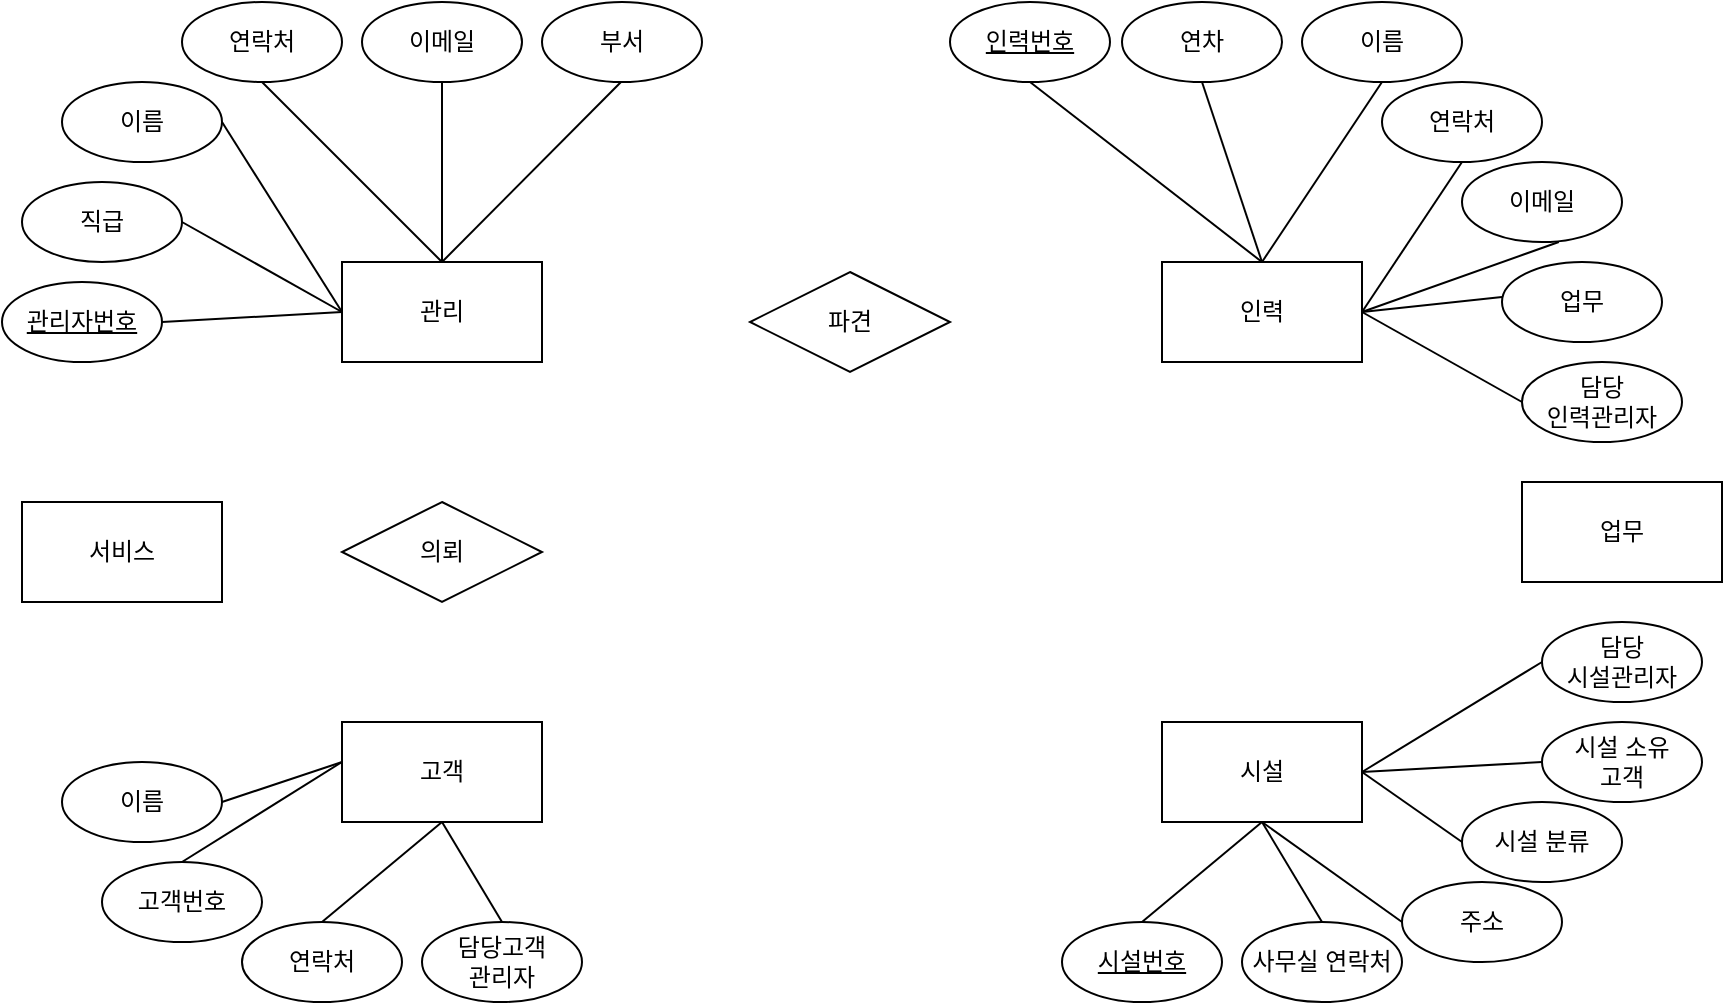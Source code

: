 <mxfile version="13.7.7" type="github">
  <diagram id="VaJ7-ko4y-uZnoXssvZx" name="Page-1">
    <mxGraphModel dx="1221" dy="682" grid="1" gridSize="10" guides="1" tooltips="1" connect="1" arrows="1" fold="1" page="1" pageScale="1" pageWidth="1169" pageHeight="1654" math="0" shadow="0">
      <root>
        <mxCell id="0" />
        <mxCell id="1" parent="0" />
        <mxCell id="TSpwij709v6648APm9oL-2" value="관리" style="rounded=0;whiteSpace=wrap;html=1;" vertex="1" parent="1">
          <mxGeometry x="310" y="280" width="100" height="50" as="geometry" />
        </mxCell>
        <mxCell id="TSpwij709v6648APm9oL-3" value="인력" style="rounded=0;whiteSpace=wrap;html=1;" vertex="1" parent="1">
          <mxGeometry x="720" y="280" width="100" height="50" as="geometry" />
        </mxCell>
        <mxCell id="TSpwij709v6648APm9oL-4" value="고객" style="rounded=0;whiteSpace=wrap;html=1;" vertex="1" parent="1">
          <mxGeometry x="310" y="510" width="100" height="50" as="geometry" />
        </mxCell>
        <mxCell id="TSpwij709v6648APm9oL-5" value="시설" style="rounded=0;whiteSpace=wrap;html=1;" vertex="1" parent="1">
          <mxGeometry x="720" y="510" width="100" height="50" as="geometry" />
        </mxCell>
        <mxCell id="TSpwij709v6648APm9oL-6" value="파견" style="rhombus;whiteSpace=wrap;html=1;" vertex="1" parent="1">
          <mxGeometry x="514" y="285" width="100" height="50" as="geometry" />
        </mxCell>
        <mxCell id="TSpwij709v6648APm9oL-7" value="서비스" style="rounded=0;whiteSpace=wrap;html=1;" vertex="1" parent="1">
          <mxGeometry x="150" y="400" width="100" height="50" as="geometry" />
        </mxCell>
        <mxCell id="TSpwij709v6648APm9oL-8" value="의뢰" style="rhombus;whiteSpace=wrap;html=1;" vertex="1" parent="1">
          <mxGeometry x="310" y="400" width="100" height="50" as="geometry" />
        </mxCell>
        <mxCell id="TSpwij709v6648APm9oL-10" value="&lt;u&gt;관리자번호&lt;/u&gt;" style="ellipse;whiteSpace=wrap;html=1;" vertex="1" parent="1">
          <mxGeometry x="140" y="290" width="80" height="40" as="geometry" />
        </mxCell>
        <mxCell id="TSpwij709v6648APm9oL-14" value="이름" style="ellipse;whiteSpace=wrap;html=1;" vertex="1" parent="1">
          <mxGeometry x="170" y="190" width="80" height="40" as="geometry" />
        </mxCell>
        <mxCell id="TSpwij709v6648APm9oL-15" value="직급" style="ellipse;whiteSpace=wrap;html=1;" vertex="1" parent="1">
          <mxGeometry x="150" y="240" width="80" height="40" as="geometry" />
        </mxCell>
        <mxCell id="TSpwij709v6648APm9oL-16" value="연락처" style="ellipse;whiteSpace=wrap;html=1;" vertex="1" parent="1">
          <mxGeometry x="230" y="150" width="80" height="40" as="geometry" />
        </mxCell>
        <mxCell id="TSpwij709v6648APm9oL-17" value="이메일" style="ellipse;whiteSpace=wrap;html=1;" vertex="1" parent="1">
          <mxGeometry x="320" y="150" width="80" height="40" as="geometry" />
        </mxCell>
        <mxCell id="TSpwij709v6648APm9oL-20" value="부서" style="ellipse;whiteSpace=wrap;html=1;" vertex="1" parent="1">
          <mxGeometry x="410" y="150" width="80" height="40" as="geometry" />
        </mxCell>
        <mxCell id="TSpwij709v6648APm9oL-23" value="" style="endArrow=none;html=1;entryX=0;entryY=0.5;entryDx=0;entryDy=0;exitX=1;exitY=0.5;exitDx=0;exitDy=0;" edge="1" parent="1" source="TSpwij709v6648APm9oL-10" target="TSpwij709v6648APm9oL-2">
          <mxGeometry width="50" height="50" relative="1" as="geometry">
            <mxPoint x="470" y="410" as="sourcePoint" />
            <mxPoint x="520" y="360" as="targetPoint" />
          </mxGeometry>
        </mxCell>
        <mxCell id="TSpwij709v6648APm9oL-24" value="" style="endArrow=none;html=1;entryX=0;entryY=0.5;entryDx=0;entryDy=0;exitX=1;exitY=0.5;exitDx=0;exitDy=0;" edge="1" parent="1" source="TSpwij709v6648APm9oL-15" target="TSpwij709v6648APm9oL-2">
          <mxGeometry width="50" height="50" relative="1" as="geometry">
            <mxPoint x="240" y="255" as="sourcePoint" />
            <mxPoint x="330" y="250" as="targetPoint" />
          </mxGeometry>
        </mxCell>
        <mxCell id="TSpwij709v6648APm9oL-25" value="" style="endArrow=none;html=1;entryX=0;entryY=0.5;entryDx=0;entryDy=0;exitX=1;exitY=0.5;exitDx=0;exitDy=0;" edge="1" parent="1" target="TSpwij709v6648APm9oL-2">
          <mxGeometry width="50" height="50" relative="1" as="geometry">
            <mxPoint x="250" y="210" as="sourcePoint" />
            <mxPoint x="330" y="255" as="targetPoint" />
          </mxGeometry>
        </mxCell>
        <mxCell id="TSpwij709v6648APm9oL-26" value="" style="endArrow=none;html=1;entryX=0.5;entryY=0;entryDx=0;entryDy=0;exitX=1;exitY=0.5;exitDx=0;exitDy=0;" edge="1" parent="1" target="TSpwij709v6648APm9oL-2">
          <mxGeometry width="50" height="50" relative="1" as="geometry">
            <mxPoint x="270" y="190" as="sourcePoint" />
            <mxPoint x="330" y="285" as="targetPoint" />
          </mxGeometry>
        </mxCell>
        <mxCell id="TSpwij709v6648APm9oL-27" value="" style="endArrow=none;html=1;exitX=1;exitY=0.5;exitDx=0;exitDy=0;" edge="1" parent="1" target="TSpwij709v6648APm9oL-2">
          <mxGeometry width="50" height="50" relative="1" as="geometry">
            <mxPoint x="360" y="190" as="sourcePoint" />
            <mxPoint x="450" y="280" as="targetPoint" />
          </mxGeometry>
        </mxCell>
        <mxCell id="TSpwij709v6648APm9oL-28" value="" style="endArrow=none;html=1;exitX=1;exitY=0.5;exitDx=0;exitDy=0;entryX=0.5;entryY=0;entryDx=0;entryDy=0;" edge="1" parent="1" target="TSpwij709v6648APm9oL-2">
          <mxGeometry width="50" height="50" relative="1" as="geometry">
            <mxPoint x="449.5" y="190" as="sourcePoint" />
            <mxPoint x="449.5" y="280" as="targetPoint" />
          </mxGeometry>
        </mxCell>
        <mxCell id="TSpwij709v6648APm9oL-30" value="이름" style="ellipse;whiteSpace=wrap;html=1;" vertex="1" parent="1">
          <mxGeometry x="170" y="530" width="80" height="40" as="geometry" />
        </mxCell>
        <mxCell id="TSpwij709v6648APm9oL-31" value="고객번호" style="ellipse;whiteSpace=wrap;html=1;" vertex="1" parent="1">
          <mxGeometry x="190" y="580" width="80" height="40" as="geometry" />
        </mxCell>
        <mxCell id="TSpwij709v6648APm9oL-32" value="연락처" style="ellipse;whiteSpace=wrap;html=1;" vertex="1" parent="1">
          <mxGeometry x="260" y="610" width="80" height="40" as="geometry" />
        </mxCell>
        <mxCell id="TSpwij709v6648APm9oL-33" value="담당고객&lt;br&gt;관리자" style="ellipse;whiteSpace=wrap;html=1;" vertex="1" parent="1">
          <mxGeometry x="350" y="610" width="80" height="40" as="geometry" />
        </mxCell>
        <mxCell id="TSpwij709v6648APm9oL-35" value="" style="endArrow=none;html=1;entryX=0.5;entryY=1;entryDx=0;entryDy=0;" edge="1" parent="1" target="TSpwij709v6648APm9oL-4">
          <mxGeometry width="50" height="50" relative="1" as="geometry">
            <mxPoint x="300" y="610" as="sourcePoint" />
            <mxPoint x="350" y="560" as="targetPoint" />
          </mxGeometry>
        </mxCell>
        <mxCell id="TSpwij709v6648APm9oL-36" value="" style="endArrow=none;html=1;entryX=0.5;entryY=1;entryDx=0;entryDy=0;exitX=0.5;exitY=0;exitDx=0;exitDy=0;" edge="1" parent="1" source="TSpwij709v6648APm9oL-31">
          <mxGeometry width="50" height="50" relative="1" as="geometry">
            <mxPoint x="250" y="580" as="sourcePoint" />
            <mxPoint x="310" y="530" as="targetPoint" />
          </mxGeometry>
        </mxCell>
        <mxCell id="TSpwij709v6648APm9oL-37" value="" style="endArrow=none;html=1;exitX=1;exitY=0.5;exitDx=0;exitDy=0;" edge="1" parent="1" source="TSpwij709v6648APm9oL-30">
          <mxGeometry width="50" height="50" relative="1" as="geometry">
            <mxPoint x="240" y="530" as="sourcePoint" />
            <mxPoint x="310" y="530" as="targetPoint" />
          </mxGeometry>
        </mxCell>
        <mxCell id="TSpwij709v6648APm9oL-38" value="" style="endArrow=none;html=1;exitX=0.5;exitY=0;exitDx=0;exitDy=0;entryX=0.5;entryY=1;entryDx=0;entryDy=0;" edge="1" parent="1" source="TSpwij709v6648APm9oL-33" target="TSpwij709v6648APm9oL-4">
          <mxGeometry width="50" height="50" relative="1" as="geometry">
            <mxPoint x="560" y="450" as="sourcePoint" />
            <mxPoint x="610" y="400" as="targetPoint" />
          </mxGeometry>
        </mxCell>
        <mxCell id="TSpwij709v6648APm9oL-39" value="&lt;u&gt;인력번호&lt;/u&gt;" style="ellipse;whiteSpace=wrap;html=1;" vertex="1" parent="1">
          <mxGeometry x="614" y="150" width="80" height="40" as="geometry" />
        </mxCell>
        <mxCell id="TSpwij709v6648APm9oL-40" value="연차" style="ellipse;whiteSpace=wrap;html=1;" vertex="1" parent="1">
          <mxGeometry x="700" y="150" width="80" height="40" as="geometry" />
        </mxCell>
        <mxCell id="TSpwij709v6648APm9oL-41" value="이름" style="ellipse;whiteSpace=wrap;html=1;" vertex="1" parent="1">
          <mxGeometry x="790" y="150" width="80" height="40" as="geometry" />
        </mxCell>
        <mxCell id="TSpwij709v6648APm9oL-42" value="연락처" style="ellipse;whiteSpace=wrap;html=1;" vertex="1" parent="1">
          <mxGeometry x="830" y="190" width="80" height="40" as="geometry" />
        </mxCell>
        <mxCell id="TSpwij709v6648APm9oL-43" value="이메일" style="ellipse;whiteSpace=wrap;html=1;" vertex="1" parent="1">
          <mxGeometry x="870" y="230" width="80" height="40" as="geometry" />
        </mxCell>
        <mxCell id="TSpwij709v6648APm9oL-44" value="업무" style="ellipse;whiteSpace=wrap;html=1;" vertex="1" parent="1">
          <mxGeometry x="890" y="280" width="80" height="40" as="geometry" />
        </mxCell>
        <mxCell id="TSpwij709v6648APm9oL-45" value="담당&lt;br&gt;인력관리자" style="ellipse;whiteSpace=wrap;html=1;" vertex="1" parent="1">
          <mxGeometry x="900" y="330" width="80" height="40" as="geometry" />
        </mxCell>
        <mxCell id="TSpwij709v6648APm9oL-46" value="" style="endArrow=none;html=1;entryX=0.5;entryY=1;entryDx=0;entryDy=0;" edge="1" parent="1" target="TSpwij709v6648APm9oL-39">
          <mxGeometry width="50" height="50" relative="1" as="geometry">
            <mxPoint x="770" y="280" as="sourcePoint" />
            <mxPoint x="650" y="200" as="targetPoint" />
          </mxGeometry>
        </mxCell>
        <mxCell id="TSpwij709v6648APm9oL-47" value="" style="endArrow=none;html=1;entryX=0.5;entryY=1;entryDx=0;entryDy=0;" edge="1" parent="1">
          <mxGeometry width="50" height="50" relative="1" as="geometry">
            <mxPoint x="770" y="280" as="sourcePoint" />
            <mxPoint x="740" y="190" as="targetPoint" />
          </mxGeometry>
        </mxCell>
        <mxCell id="TSpwij709v6648APm9oL-48" value="" style="endArrow=none;html=1;entryX=0.5;entryY=1;entryDx=0;entryDy=0;exitX=0.5;exitY=0;exitDx=0;exitDy=0;" edge="1" parent="1" source="TSpwij709v6648APm9oL-3">
          <mxGeometry width="50" height="50" relative="1" as="geometry">
            <mxPoint x="860" y="280" as="sourcePoint" />
            <mxPoint x="830" y="190" as="targetPoint" />
          </mxGeometry>
        </mxCell>
        <mxCell id="TSpwij709v6648APm9oL-49" value="" style="endArrow=none;html=1;entryX=0.5;entryY=1;entryDx=0;entryDy=0;exitX=1;exitY=0.5;exitDx=0;exitDy=0;" edge="1" parent="1" source="TSpwij709v6648APm9oL-3">
          <mxGeometry width="50" height="50" relative="1" as="geometry">
            <mxPoint x="820" y="300" as="sourcePoint" />
            <mxPoint x="870" y="230" as="targetPoint" />
          </mxGeometry>
        </mxCell>
        <mxCell id="TSpwij709v6648APm9oL-50" value="" style="endArrow=none;html=1;exitX=1;exitY=0.5;exitDx=0;exitDy=0;entryX=0.605;entryY=1;entryDx=0;entryDy=0;entryPerimeter=0;" edge="1" parent="1" source="TSpwij709v6648APm9oL-3" target="TSpwij709v6648APm9oL-43">
          <mxGeometry width="50" height="50" relative="1" as="geometry">
            <mxPoint x="860" y="342.5" as="sourcePoint" />
            <mxPoint x="910" y="268" as="targetPoint" />
          </mxGeometry>
        </mxCell>
        <mxCell id="TSpwij709v6648APm9oL-51" value="" style="endArrow=none;html=1;entryX=0.5;entryY=1;entryDx=0;entryDy=0;exitX=1;exitY=0.5;exitDx=0;exitDy=0;" edge="1" parent="1" source="TSpwij709v6648APm9oL-3">
          <mxGeometry width="50" height="50" relative="1" as="geometry">
            <mxPoint x="800" y="335" as="sourcePoint" />
            <mxPoint x="890" y="297.5" as="targetPoint" />
          </mxGeometry>
        </mxCell>
        <mxCell id="TSpwij709v6648APm9oL-52" value="" style="endArrow=none;html=1;entryX=0;entryY=0.5;entryDx=0;entryDy=0;exitX=1;exitY=0.5;exitDx=0;exitDy=0;" edge="1" parent="1" source="TSpwij709v6648APm9oL-3" target="TSpwij709v6648APm9oL-45">
          <mxGeometry width="50" height="50" relative="1" as="geometry">
            <mxPoint x="560" y="440" as="sourcePoint" />
            <mxPoint x="610" y="390" as="targetPoint" />
          </mxGeometry>
        </mxCell>
        <mxCell id="TSpwij709v6648APm9oL-53" value="&lt;u&gt;시설번호&lt;/u&gt;" style="ellipse;whiteSpace=wrap;html=1;" vertex="1" parent="1">
          <mxGeometry x="670" y="610" width="80" height="40" as="geometry" />
        </mxCell>
        <mxCell id="TSpwij709v6648APm9oL-54" value="사무실 연락처" style="ellipse;whiteSpace=wrap;html=1;" vertex="1" parent="1">
          <mxGeometry x="760" y="610" width="80" height="40" as="geometry" />
        </mxCell>
        <mxCell id="TSpwij709v6648APm9oL-55" value="주소" style="ellipse;whiteSpace=wrap;html=1;" vertex="1" parent="1">
          <mxGeometry x="840" y="590" width="80" height="40" as="geometry" />
        </mxCell>
        <mxCell id="TSpwij709v6648APm9oL-56" value="시설 분류" style="ellipse;whiteSpace=wrap;html=1;" vertex="1" parent="1">
          <mxGeometry x="870" y="550" width="80" height="40" as="geometry" />
        </mxCell>
        <mxCell id="TSpwij709v6648APm9oL-57" value="시설 소유 &lt;br&gt;고객" style="ellipse;whiteSpace=wrap;html=1;" vertex="1" parent="1">
          <mxGeometry x="910" y="510" width="80" height="40" as="geometry" />
        </mxCell>
        <mxCell id="TSpwij709v6648APm9oL-58" value="담당&lt;br&gt;시설관리자" style="ellipse;whiteSpace=wrap;html=1;" vertex="1" parent="1">
          <mxGeometry x="910" y="460" width="80" height="40" as="geometry" />
        </mxCell>
        <mxCell id="TSpwij709v6648APm9oL-59" value="" style="endArrow=none;html=1;entryX=0.5;entryY=1;entryDx=0;entryDy=0;exitX=0.5;exitY=0;exitDx=0;exitDy=0;" edge="1" parent="1" source="TSpwij709v6648APm9oL-53" target="TSpwij709v6648APm9oL-5">
          <mxGeometry width="50" height="50" relative="1" as="geometry">
            <mxPoint x="560" y="450" as="sourcePoint" />
            <mxPoint x="610" y="400" as="targetPoint" />
          </mxGeometry>
        </mxCell>
        <mxCell id="TSpwij709v6648APm9oL-60" value="" style="endArrow=none;html=1;entryX=0;entryY=0.5;entryDx=0;entryDy=0;exitX=1;exitY=0.5;exitDx=0;exitDy=0;" edge="1" parent="1" source="TSpwij709v6648APm9oL-5" target="TSpwij709v6648APm9oL-58">
          <mxGeometry width="50" height="50" relative="1" as="geometry">
            <mxPoint x="820" y="540" as="sourcePoint" />
            <mxPoint x="880" y="490" as="targetPoint" />
          </mxGeometry>
        </mxCell>
        <mxCell id="TSpwij709v6648APm9oL-61" value="" style="endArrow=none;html=1;entryX=0.5;entryY=1;entryDx=0;entryDy=0;exitX=0.5;exitY=0;exitDx=0;exitDy=0;" edge="1" parent="1" source="TSpwij709v6648APm9oL-54" target="TSpwij709v6648APm9oL-5">
          <mxGeometry width="50" height="50" relative="1" as="geometry">
            <mxPoint x="560" y="450" as="sourcePoint" />
            <mxPoint x="610" y="400" as="targetPoint" />
          </mxGeometry>
        </mxCell>
        <mxCell id="TSpwij709v6648APm9oL-62" value="" style="endArrow=none;html=1;entryX=0;entryY=0.5;entryDx=0;entryDy=0;exitX=0.5;exitY=1;exitDx=0;exitDy=0;" edge="1" parent="1" source="TSpwij709v6648APm9oL-5" target="TSpwij709v6648APm9oL-55">
          <mxGeometry width="50" height="50" relative="1" as="geometry">
            <mxPoint x="890" y="700" as="sourcePoint" />
            <mxPoint x="860" y="650" as="targetPoint" />
          </mxGeometry>
        </mxCell>
        <mxCell id="TSpwij709v6648APm9oL-63" value="" style="endArrow=none;html=1;entryX=0;entryY=0.5;entryDx=0;entryDy=0;exitX=1;exitY=0.5;exitDx=0;exitDy=0;" edge="1" parent="1" source="TSpwij709v6648APm9oL-5" target="TSpwij709v6648APm9oL-56">
          <mxGeometry width="50" height="50" relative="1" as="geometry">
            <mxPoint x="560" y="450" as="sourcePoint" />
            <mxPoint x="610" y="400" as="targetPoint" />
          </mxGeometry>
        </mxCell>
        <mxCell id="TSpwij709v6648APm9oL-64" value="" style="endArrow=none;html=1;entryX=0;entryY=0.5;entryDx=0;entryDy=0;exitX=1;exitY=0.5;exitDx=0;exitDy=0;" edge="1" parent="1" source="TSpwij709v6648APm9oL-5" target="TSpwij709v6648APm9oL-57">
          <mxGeometry width="50" height="50" relative="1" as="geometry">
            <mxPoint x="560" y="450" as="sourcePoint" />
            <mxPoint x="610" y="400" as="targetPoint" />
          </mxGeometry>
        </mxCell>
        <mxCell id="TSpwij709v6648APm9oL-65" value="업무" style="rounded=0;whiteSpace=wrap;html=1;" vertex="1" parent="1">
          <mxGeometry x="900" y="390" width="100" height="50" as="geometry" />
        </mxCell>
      </root>
    </mxGraphModel>
  </diagram>
</mxfile>
